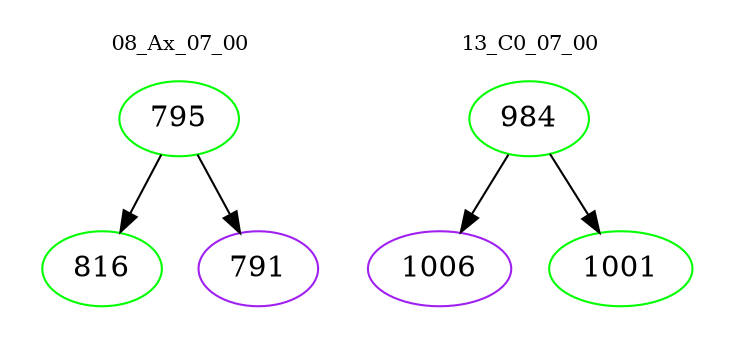 digraph{
subgraph cluster_0 {
color = white
label = "08_Ax_07_00";
fontsize=10;
T0_795 [label="795", color="green"]
T0_795 -> T0_816 [color="black"]
T0_816 [label="816", color="green"]
T0_795 -> T0_791 [color="black"]
T0_791 [label="791", color="purple"]
}
subgraph cluster_1 {
color = white
label = "13_C0_07_00";
fontsize=10;
T1_984 [label="984", color="green"]
T1_984 -> T1_1006 [color="black"]
T1_1006 [label="1006", color="purple"]
T1_984 -> T1_1001 [color="black"]
T1_1001 [label="1001", color="green"]
}
}
